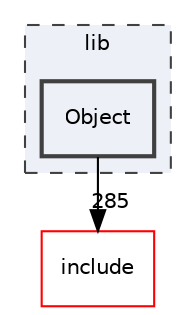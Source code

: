 digraph "lib/Object"
{
 // LATEX_PDF_SIZE
  bgcolor="transparent";
  edge [fontname="Helvetica",fontsize="10",labelfontname="Helvetica",labelfontsize="10"];
  node [fontname="Helvetica",fontsize="10",shape="box"];
  compound=true
  subgraph clusterdir_97aefd0d527b934f1d99a682da8fe6a9 {
    graph [ bgcolor="#edf0f7", pencolor="grey25", style="filled,dashed,", label="lib", fontname="Helvetica", fontsize="10", URL="dir_97aefd0d527b934f1d99a682da8fe6a9.html"]
  dir_5b0553f149ba8daf52c88dd7fabf3450 [label="Object", style="filled,bold,", fillcolor="#edf0f7", color="grey25", URL="dir_5b0553f149ba8daf52c88dd7fabf3450.html"];
  }
  dir_d44c64559bbebec7f509842c48db8b23 [label="include", style="", fillcolor="#edf0f7", color="red", URL="dir_d44c64559bbebec7f509842c48db8b23.html"];
  dir_5b0553f149ba8daf52c88dd7fabf3450->dir_d44c64559bbebec7f509842c48db8b23 [headlabel="285", labeldistance=1.5 headhref="dir_000152_000082.html"];
}
